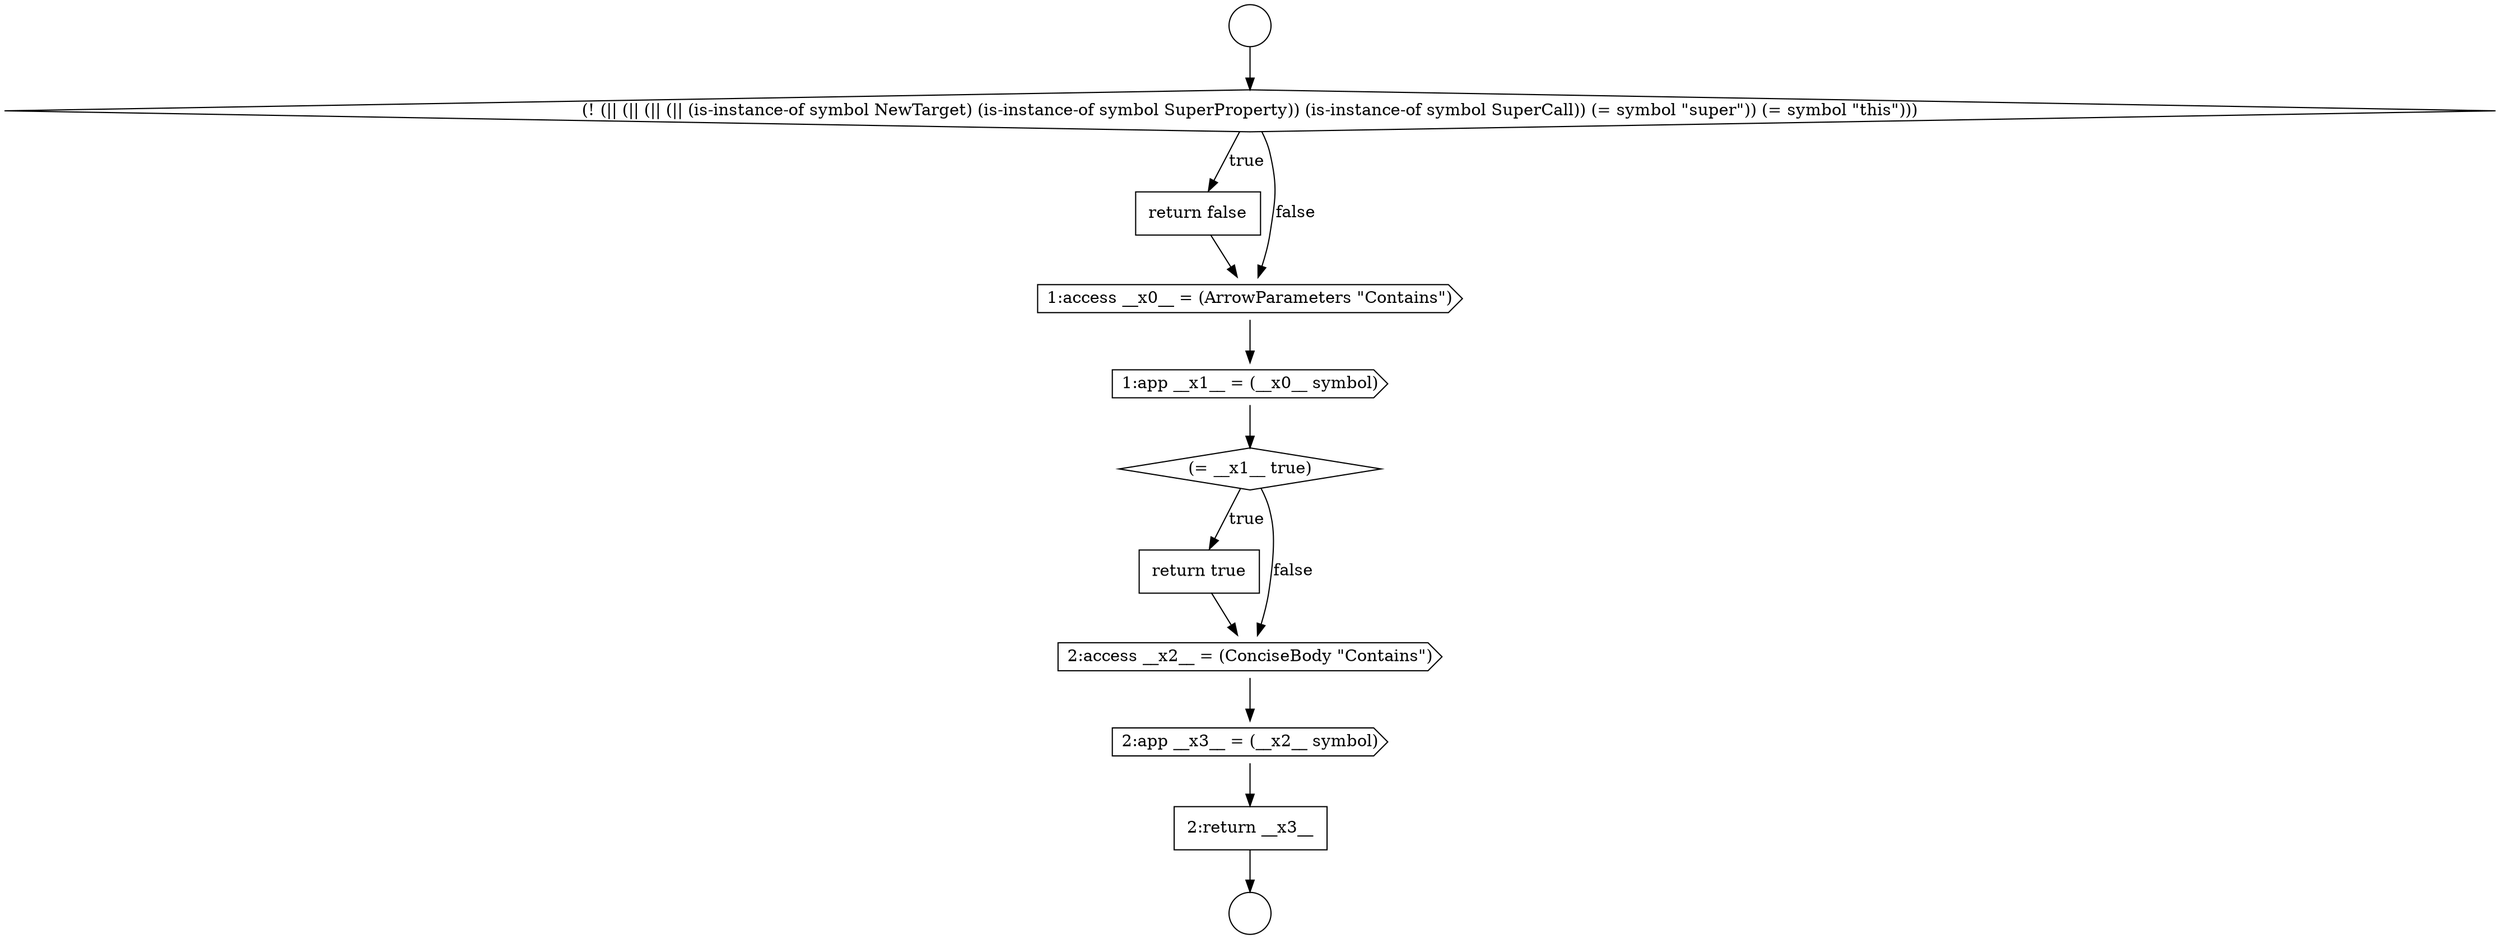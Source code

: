 digraph {
  node8077 [shape=none, margin=0, label=<<font color="black">
    <table border="0" cellborder="1" cellspacing="0" cellpadding="10">
      <tr><td align="left">return true</td></tr>
    </table>
  </font>> color="black" fillcolor="white" style=filled]
  node8078 [shape=cds, label=<<font color="black">2:access __x2__ = (ConciseBody &quot;Contains&quot;)</font>> color="black" fillcolor="white" style=filled]
  node8073 [shape=none, margin=0, label=<<font color="black">
    <table border="0" cellborder="1" cellspacing="0" cellpadding="10">
      <tr><td align="left">return false</td></tr>
    </table>
  </font>> color="black" fillcolor="white" style=filled]
  node8072 [shape=diamond, label=<<font color="black">(! (|| (|| (|| (|| (is-instance-of symbol NewTarget) (is-instance-of symbol SuperProperty)) (is-instance-of symbol SuperCall)) (= symbol &quot;super&quot;)) (= symbol &quot;this&quot;)))</font>> color="black" fillcolor="white" style=filled]
  node8080 [shape=none, margin=0, label=<<font color="black">
    <table border="0" cellborder="1" cellspacing="0" cellpadding="10">
      <tr><td align="left">2:return __x3__</td></tr>
    </table>
  </font>> color="black" fillcolor="white" style=filled]
  node8074 [shape=cds, label=<<font color="black">1:access __x0__ = (ArrowParameters &quot;Contains&quot;)</font>> color="black" fillcolor="white" style=filled]
  node8079 [shape=cds, label=<<font color="black">2:app __x3__ = (__x2__ symbol)</font>> color="black" fillcolor="white" style=filled]
  node8071 [shape=circle label=" " color="black" fillcolor="white" style=filled]
  node8075 [shape=cds, label=<<font color="black">1:app __x1__ = (__x0__ symbol)</font>> color="black" fillcolor="white" style=filled]
  node8070 [shape=circle label=" " color="black" fillcolor="white" style=filled]
  node8076 [shape=diamond, label=<<font color="black">(= __x1__ true)</font>> color="black" fillcolor="white" style=filled]
  node8076 -> node8077 [label=<<font color="black">true</font>> color="black"]
  node8076 -> node8078 [label=<<font color="black">false</font>> color="black"]
  node8077 -> node8078 [ color="black"]
  node8072 -> node8073 [label=<<font color="black">true</font>> color="black"]
  node8072 -> node8074 [label=<<font color="black">false</font>> color="black"]
  node8074 -> node8075 [ color="black"]
  node8080 -> node8071 [ color="black"]
  node8073 -> node8074 [ color="black"]
  node8075 -> node8076 [ color="black"]
  node8078 -> node8079 [ color="black"]
  node8070 -> node8072 [ color="black"]
  node8079 -> node8080 [ color="black"]
}
